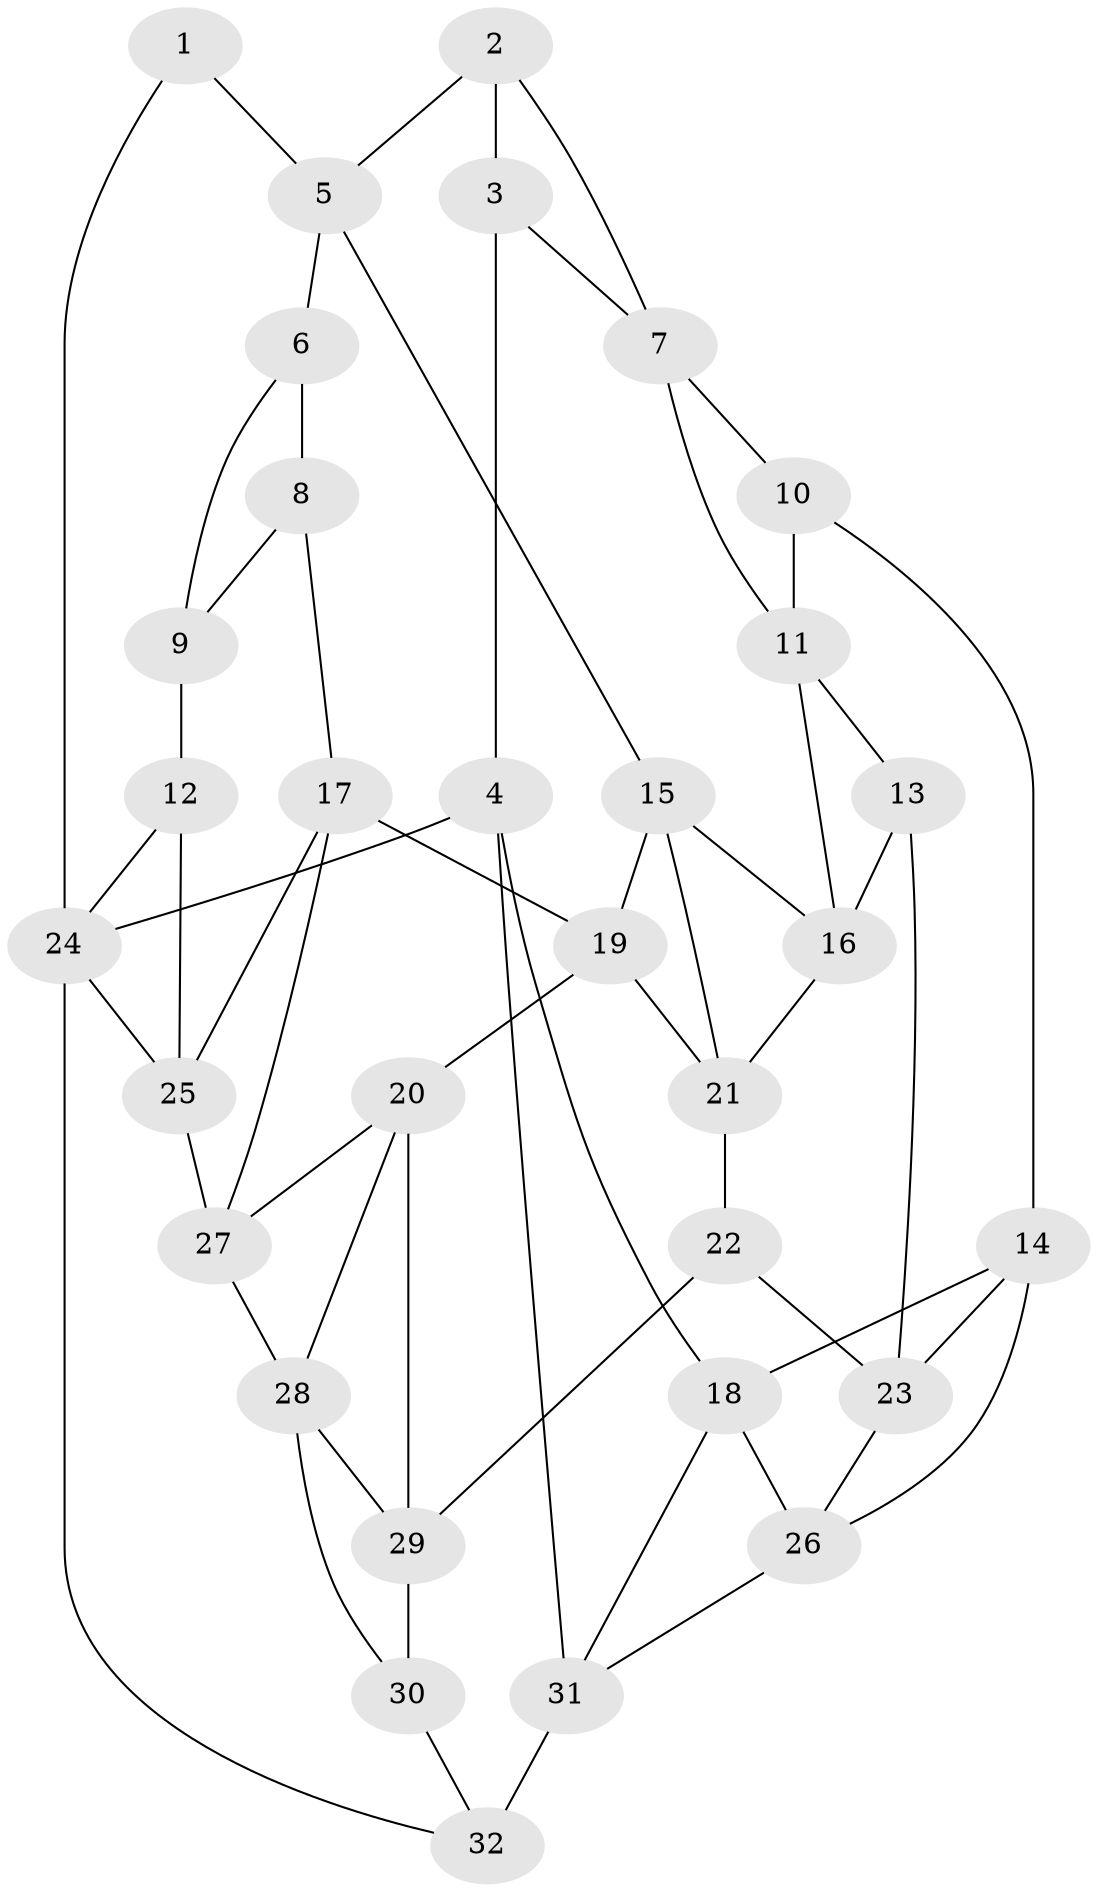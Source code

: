 // original degree distribution, {4: 0.19047619047619047, 5: 0.6349206349206349, 3: 0.031746031746031744, 6: 0.14285714285714285}
// Generated by graph-tools (version 1.1) at 2025/03/03/09/25 03:03:27]
// undirected, 32 vertices, 58 edges
graph export_dot {
graph [start="1"]
  node [color=gray90,style=filled];
  1;
  2;
  3;
  4;
  5;
  6;
  7;
  8;
  9;
  10;
  11;
  12;
  13;
  14;
  15;
  16;
  17;
  18;
  19;
  20;
  21;
  22;
  23;
  24;
  25;
  26;
  27;
  28;
  29;
  30;
  31;
  32;
  1 -- 5 [weight=1.0];
  1 -- 24 [weight=1.0];
  2 -- 3 [weight=1.0];
  2 -- 5 [weight=1.0];
  2 -- 7 [weight=1.0];
  3 -- 4 [weight=2.0];
  3 -- 7 [weight=1.0];
  4 -- 18 [weight=1.0];
  4 -- 24 [weight=1.0];
  4 -- 31 [weight=1.0];
  5 -- 6 [weight=1.0];
  5 -- 15 [weight=1.0];
  6 -- 8 [weight=1.0];
  6 -- 9 [weight=1.0];
  7 -- 10 [weight=1.0];
  7 -- 11 [weight=1.0];
  8 -- 9 [weight=1.0];
  8 -- 17 [weight=1.0];
  9 -- 12 [weight=2.0];
  10 -- 11 [weight=1.0];
  10 -- 14 [weight=1.0];
  11 -- 13 [weight=1.0];
  11 -- 16 [weight=1.0];
  12 -- 24 [weight=1.0];
  12 -- 25 [weight=1.0];
  13 -- 16 [weight=1.0];
  13 -- 23 [weight=1.0];
  14 -- 18 [weight=1.0];
  14 -- 23 [weight=1.0];
  14 -- 26 [weight=1.0];
  15 -- 16 [weight=1.0];
  15 -- 19 [weight=1.0];
  15 -- 21 [weight=1.0];
  16 -- 21 [weight=1.0];
  17 -- 19 [weight=1.0];
  17 -- 25 [weight=1.0];
  17 -- 27 [weight=1.0];
  18 -- 26 [weight=1.0];
  18 -- 31 [weight=1.0];
  19 -- 20 [weight=1.0];
  19 -- 21 [weight=1.0];
  20 -- 27 [weight=1.0];
  20 -- 28 [weight=1.0];
  20 -- 29 [weight=1.0];
  21 -- 22 [weight=1.0];
  22 -- 23 [weight=1.0];
  22 -- 29 [weight=1.0];
  23 -- 26 [weight=1.0];
  24 -- 25 [weight=1.0];
  24 -- 32 [weight=1.0];
  25 -- 27 [weight=1.0];
  26 -- 31 [weight=1.0];
  27 -- 28 [weight=1.0];
  28 -- 29 [weight=1.0];
  28 -- 30 [weight=1.0];
  29 -- 30 [weight=1.0];
  30 -- 32 [weight=1.0];
  31 -- 32 [weight=2.0];
}
